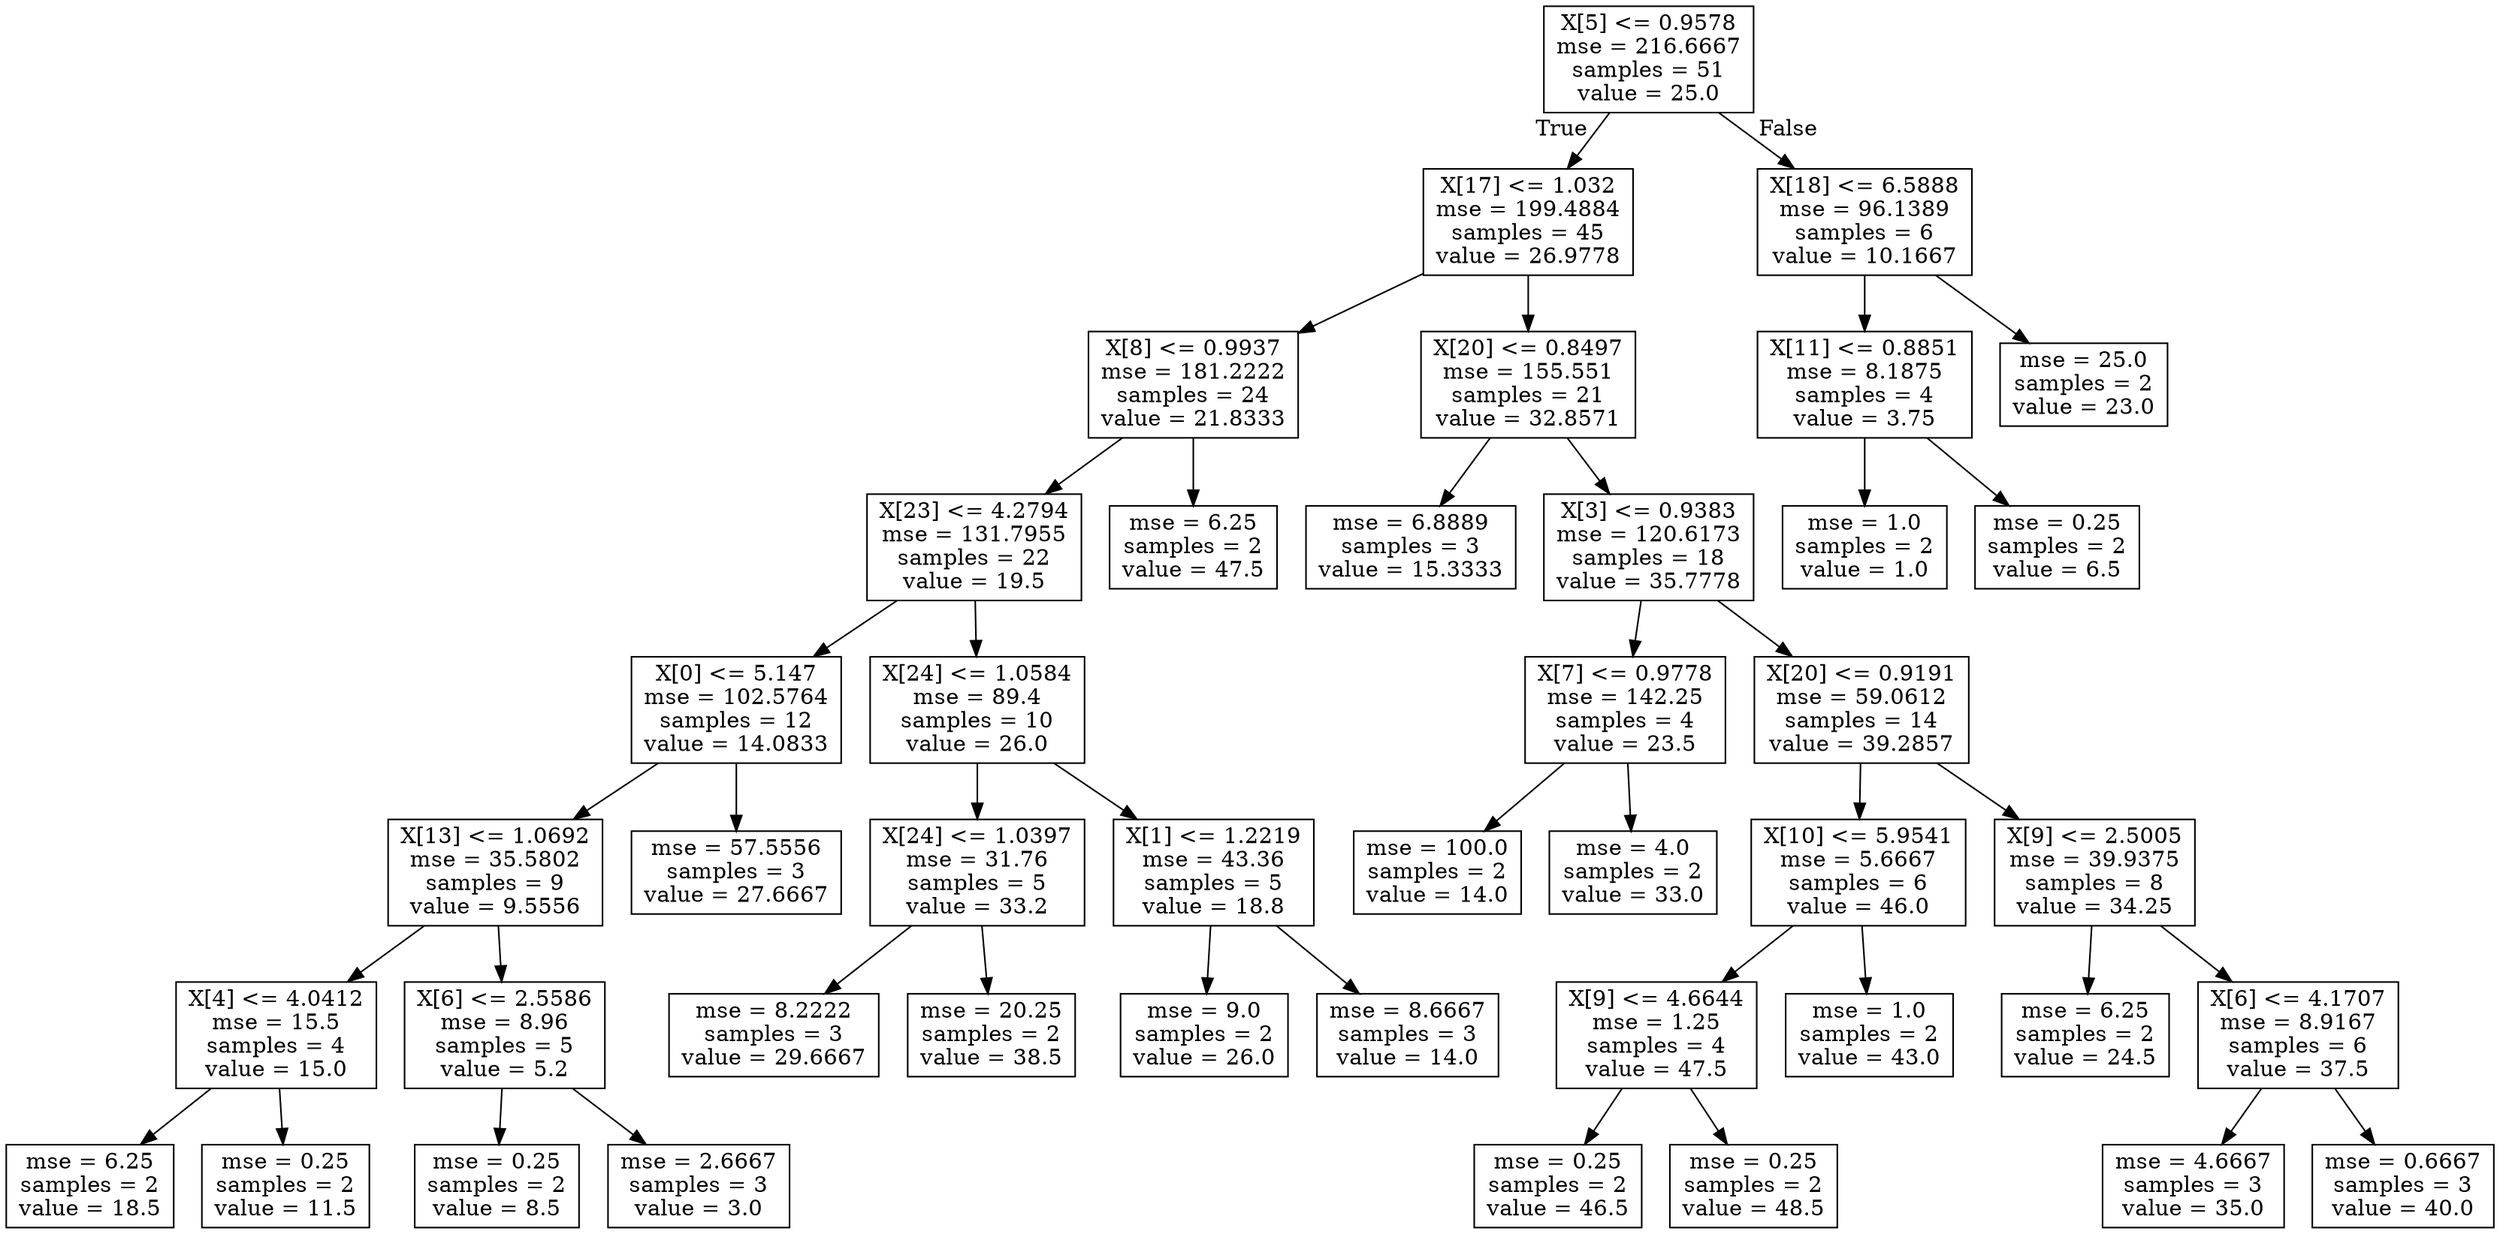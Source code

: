digraph Tree {
node [shape=box] ;
0 [label="X[5] <= 0.9578\nmse = 216.6667\nsamples = 51\nvalue = 25.0"] ;
1 [label="X[17] <= 1.032\nmse = 199.4884\nsamples = 45\nvalue = 26.9778"] ;
0 -> 1 [labeldistance=2.5, labelangle=45, headlabel="True"] ;
2 [label="X[8] <= 0.9937\nmse = 181.2222\nsamples = 24\nvalue = 21.8333"] ;
1 -> 2 ;
3 [label="X[23] <= 4.2794\nmse = 131.7955\nsamples = 22\nvalue = 19.5"] ;
2 -> 3 ;
4 [label="X[0] <= 5.147\nmse = 102.5764\nsamples = 12\nvalue = 14.0833"] ;
3 -> 4 ;
5 [label="X[13] <= 1.0692\nmse = 35.5802\nsamples = 9\nvalue = 9.5556"] ;
4 -> 5 ;
6 [label="X[4] <= 4.0412\nmse = 15.5\nsamples = 4\nvalue = 15.0"] ;
5 -> 6 ;
7 [label="mse = 6.25\nsamples = 2\nvalue = 18.5"] ;
6 -> 7 ;
8 [label="mse = 0.25\nsamples = 2\nvalue = 11.5"] ;
6 -> 8 ;
9 [label="X[6] <= 2.5586\nmse = 8.96\nsamples = 5\nvalue = 5.2"] ;
5 -> 9 ;
10 [label="mse = 0.25\nsamples = 2\nvalue = 8.5"] ;
9 -> 10 ;
11 [label="mse = 2.6667\nsamples = 3\nvalue = 3.0"] ;
9 -> 11 ;
12 [label="mse = 57.5556\nsamples = 3\nvalue = 27.6667"] ;
4 -> 12 ;
13 [label="X[24] <= 1.0584\nmse = 89.4\nsamples = 10\nvalue = 26.0"] ;
3 -> 13 ;
14 [label="X[24] <= 1.0397\nmse = 31.76\nsamples = 5\nvalue = 33.2"] ;
13 -> 14 ;
15 [label="mse = 8.2222\nsamples = 3\nvalue = 29.6667"] ;
14 -> 15 ;
16 [label="mse = 20.25\nsamples = 2\nvalue = 38.5"] ;
14 -> 16 ;
17 [label="X[1] <= 1.2219\nmse = 43.36\nsamples = 5\nvalue = 18.8"] ;
13 -> 17 ;
18 [label="mse = 9.0\nsamples = 2\nvalue = 26.0"] ;
17 -> 18 ;
19 [label="mse = 8.6667\nsamples = 3\nvalue = 14.0"] ;
17 -> 19 ;
20 [label="mse = 6.25\nsamples = 2\nvalue = 47.5"] ;
2 -> 20 ;
21 [label="X[20] <= 0.8497\nmse = 155.551\nsamples = 21\nvalue = 32.8571"] ;
1 -> 21 ;
22 [label="mse = 6.8889\nsamples = 3\nvalue = 15.3333"] ;
21 -> 22 ;
23 [label="X[3] <= 0.9383\nmse = 120.6173\nsamples = 18\nvalue = 35.7778"] ;
21 -> 23 ;
24 [label="X[7] <= 0.9778\nmse = 142.25\nsamples = 4\nvalue = 23.5"] ;
23 -> 24 ;
25 [label="mse = 100.0\nsamples = 2\nvalue = 14.0"] ;
24 -> 25 ;
26 [label="mse = 4.0\nsamples = 2\nvalue = 33.0"] ;
24 -> 26 ;
27 [label="X[20] <= 0.9191\nmse = 59.0612\nsamples = 14\nvalue = 39.2857"] ;
23 -> 27 ;
28 [label="X[10] <= 5.9541\nmse = 5.6667\nsamples = 6\nvalue = 46.0"] ;
27 -> 28 ;
29 [label="X[9] <= 4.6644\nmse = 1.25\nsamples = 4\nvalue = 47.5"] ;
28 -> 29 ;
30 [label="mse = 0.25\nsamples = 2\nvalue = 46.5"] ;
29 -> 30 ;
31 [label="mse = 0.25\nsamples = 2\nvalue = 48.5"] ;
29 -> 31 ;
32 [label="mse = 1.0\nsamples = 2\nvalue = 43.0"] ;
28 -> 32 ;
33 [label="X[9] <= 2.5005\nmse = 39.9375\nsamples = 8\nvalue = 34.25"] ;
27 -> 33 ;
34 [label="mse = 6.25\nsamples = 2\nvalue = 24.5"] ;
33 -> 34 ;
35 [label="X[6] <= 4.1707\nmse = 8.9167\nsamples = 6\nvalue = 37.5"] ;
33 -> 35 ;
36 [label="mse = 4.6667\nsamples = 3\nvalue = 35.0"] ;
35 -> 36 ;
37 [label="mse = 0.6667\nsamples = 3\nvalue = 40.0"] ;
35 -> 37 ;
38 [label="X[18] <= 6.5888\nmse = 96.1389\nsamples = 6\nvalue = 10.1667"] ;
0 -> 38 [labeldistance=2.5, labelangle=-45, headlabel="False"] ;
39 [label="X[11] <= 0.8851\nmse = 8.1875\nsamples = 4\nvalue = 3.75"] ;
38 -> 39 ;
40 [label="mse = 1.0\nsamples = 2\nvalue = 1.0"] ;
39 -> 40 ;
41 [label="mse = 0.25\nsamples = 2\nvalue = 6.5"] ;
39 -> 41 ;
42 [label="mse = 25.0\nsamples = 2\nvalue = 23.0"] ;
38 -> 42 ;
}